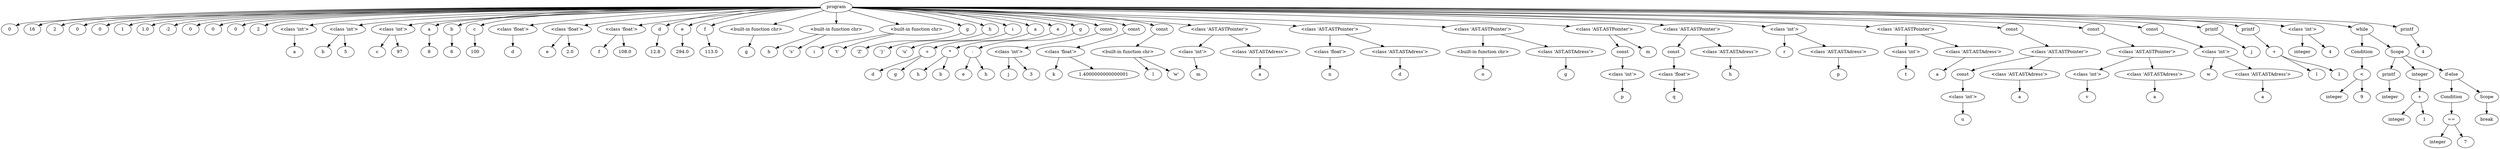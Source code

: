 digraph G { 
"<AST.AST object at 0x0000026DF24D6DC0> (0)"[label="program"]
"<AST.AST object at 0x0000026DF24D6940> (1)"[label="0"]
"<AST.AST object at 0x0000026DF24D6DC0> (0)"->"<AST.AST object at 0x0000026DF24D6940> (1)"
"<AST.AST object at 0x0000026DF24D6250> (1)"[label="16"]
"<AST.AST object at 0x0000026DF24D6DC0> (0)"->"<AST.AST object at 0x0000026DF24D6250> (1)"
"<AST.AST object at 0x0000026DF24D61C0> (1)"[label="2"]
"<AST.AST object at 0x0000026DF24D6DC0> (0)"->"<AST.AST object at 0x0000026DF24D61C0> (1)"
"<AST.AST object at 0x0000026DF24D6310> (1)"[label="0"]
"<AST.AST object at 0x0000026DF24D6DC0> (0)"->"<AST.AST object at 0x0000026DF24D6310> (1)"
"<AST.AST object at 0x0000026DF24D6130> (1)"[label="0"]
"<AST.AST object at 0x0000026DF24D6DC0> (0)"->"<AST.AST object at 0x0000026DF24D6130> (1)"
"<AST.AST object at 0x0000026DF24D1CD0> (1)"[label="1"]
"<AST.AST object at 0x0000026DF24D6DC0> (0)"->"<AST.AST object at 0x0000026DF24D1CD0> (1)"
"<AST.AST object at 0x0000026DF24D1C70> (1)"[label="1.0"]
"<AST.AST object at 0x0000026DF24D6DC0> (0)"->"<AST.AST object at 0x0000026DF24D1C70> (1)"
"<AST.AST object at 0x0000026DF24D1B20> (1)"[label="-2"]
"<AST.AST object at 0x0000026DF24D6DC0> (0)"->"<AST.AST object at 0x0000026DF24D1B20> (1)"
"<AST.AST object at 0x0000026DF24D17F0> (1)"[label="0"]
"<AST.AST object at 0x0000026DF24D6DC0> (0)"->"<AST.AST object at 0x0000026DF24D17F0> (1)"
"<AST.AST object at 0x0000026DF24D1730> (1)"[label="0"]
"<AST.AST object at 0x0000026DF24D6DC0> (0)"->"<AST.AST object at 0x0000026DF24D1730> (1)"
"<AST.AST object at 0x0000026DF24D1610> (1)"[label="0"]
"<AST.AST object at 0x0000026DF24D6DC0> (0)"->"<AST.AST object at 0x0000026DF24D1610> (1)"
"<AST.AST object at 0x0000026DF24D1070> (1)"[label="2"]
"<AST.AST object at 0x0000026DF24D6DC0> (0)"->"<AST.AST object at 0x0000026DF24D1070> (1)"
"<AST.ASTDataType object at 0x0000026DF24D1400> (1)"[label="<class 'int'>"]
"<AST.AST object at 0x0000026DF24D6DC0> (0)"->"<AST.ASTDataType object at 0x0000026DF24D1400> (1)"
"<AST.ASTDataType object at 0x0000026DF24D1400> (1)"[label="<class 'int'>"]
"<AST.ASTVariable object at 0x0000026DF24D10D0> (2)"[label="a"]
"<AST.ASTDataType object at 0x0000026DF24D1400> (1)"->"<AST.ASTVariable object at 0x0000026DF24D10D0> (2)"
"<AST.ASTDataType object at 0x0000026DF24D1460> (1)"[label="<class 'int'>"]
"<AST.AST object at 0x0000026DF24D6DC0> (0)"->"<AST.ASTDataType object at 0x0000026DF24D1460> (1)"
"<AST.ASTDataType object at 0x0000026DF24D1460> (1)"[label="<class 'int'>"]
"<AST.ASTVariable object at 0x0000026DF24D15B0> (2)"[label="b"]
"<AST.ASTDataType object at 0x0000026DF24D1460> (1)"->"<AST.ASTVariable object at 0x0000026DF24D15B0> (2)"
"<AST.AST object at 0x0000026DF24B8B20> (2)"[label="5"]
"<AST.ASTDataType object at 0x0000026DF24D1460> (1)"->"<AST.AST object at 0x0000026DF24B8B20> (2)"
"<AST.ASTDataType object at 0x0000026DF24B86A0> (1)"[label="<class 'int'>"]
"<AST.AST object at 0x0000026DF24D6DC0> (0)"->"<AST.ASTDataType object at 0x0000026DF24B86A0> (1)"
"<AST.ASTDataType object at 0x0000026DF24B86A0> (1)"[label="<class 'int'>"]
"<AST.ASTVariable object at 0x0000026DF24B8FD0> (2)"[label="c"]
"<AST.ASTDataType object at 0x0000026DF24B86A0> (1)"->"<AST.ASTVariable object at 0x0000026DF24B8FD0> (2)"
"<AST.AST object at 0x0000026DF24BCCA0> (2)"[label="97"]
"<AST.ASTDataType object at 0x0000026DF24B86A0> (1)"->"<AST.AST object at 0x0000026DF24BCCA0> (2)"
"<AST.ASTVariable object at 0x0000026DF24BC190> (1)"[label="a"]
"<AST.AST object at 0x0000026DF24D6DC0> (0)"->"<AST.ASTVariable object at 0x0000026DF24BC190> (1)"
"<AST.ASTVariable object at 0x0000026DF24BC190> (1)"[label="a"]
"<AST.AST object at 0x0000026DF24BCD00> (2)"[label="8"]
"<AST.ASTVariable object at 0x0000026DF24BC190> (1)"->"<AST.AST object at 0x0000026DF24BCD00> (2)"
"<AST.ASTVariable object at 0x0000026DF24BC310> (1)"[label="b"]
"<AST.AST object at 0x0000026DF24D6DC0> (0)"->"<AST.ASTVariable object at 0x0000026DF24BC310> (1)"
"<AST.ASTVariable object at 0x0000026DF24BC310> (1)"[label="b"]
"<AST.AST object at 0x0000026DF24BCAC0> (2)"[label="6"]
"<AST.ASTVariable object at 0x0000026DF24BC310> (1)"->"<AST.AST object at 0x0000026DF24BCAC0> (2)"
"<AST.ASTVariable object at 0x0000026DF24BCA00> (1)"[label="c"]
"<AST.AST object at 0x0000026DF24D6DC0> (0)"->"<AST.ASTVariable object at 0x0000026DF24BCA00> (1)"
"<AST.ASTVariable object at 0x0000026DF24BCA00> (1)"[label="c"]
"<AST.AST object at 0x0000026DF24BCB50> (2)"[label="100"]
"<AST.ASTVariable object at 0x0000026DF24BCA00> (1)"->"<AST.AST object at 0x0000026DF24BCB50> (2)"
"<AST.ASTDataType object at 0x0000026DF24BC820> (1)"[label="<class 'float'>"]
"<AST.AST object at 0x0000026DF24D6DC0> (0)"->"<AST.ASTDataType object at 0x0000026DF24BC820> (1)"
"<AST.ASTDataType object at 0x0000026DF24BC820> (1)"[label="<class 'float'>"]
"<AST.ASTVariable object at 0x0000026DF24BCD90> (2)"[label="d"]
"<AST.ASTDataType object at 0x0000026DF24BC820> (1)"->"<AST.ASTVariable object at 0x0000026DF24BCD90> (2)"
"<AST.ASTDataType object at 0x0000026DF24BCE80> (1)"[label="<class 'float'>"]
"<AST.AST object at 0x0000026DF24D6DC0> (0)"->"<AST.ASTDataType object at 0x0000026DF24BCE80> (1)"
"<AST.ASTDataType object at 0x0000026DF24BCE80> (1)"[label="<class 'float'>"]
"<AST.ASTVariable object at 0x0000026DF24BCD60> (2)"[label="e"]
"<AST.ASTDataType object at 0x0000026DF24BCE80> (1)"->"<AST.ASTVariable object at 0x0000026DF24BCD60> (2)"
"<AST.AST object at 0x0000026DF24BC430> (2)"[label="2.0"]
"<AST.ASTDataType object at 0x0000026DF24BCE80> (1)"->"<AST.AST object at 0x0000026DF24BC430> (2)"
"<AST.ASTDataType object at 0x0000026DF24BC160> (1)"[label="<class 'float'>"]
"<AST.AST object at 0x0000026DF24D6DC0> (0)"->"<AST.ASTDataType object at 0x0000026DF24BC160> (1)"
"<AST.ASTDataType object at 0x0000026DF24BC160> (1)"[label="<class 'float'>"]
"<AST.ASTVariable object at 0x0000026DF24BC8B0> (2)"[label="f"]
"<AST.ASTDataType object at 0x0000026DF24BC160> (1)"->"<AST.ASTVariable object at 0x0000026DF24BC8B0> (2)"
"<AST.AST object at 0x0000026DF24BC550> (2)"[label="108.0"]
"<AST.ASTDataType object at 0x0000026DF24BC160> (1)"->"<AST.AST object at 0x0000026DF24BC550> (2)"
"<AST.ASTVariable object at 0x0000026DF24BCC70> (1)"[label="d"]
"<AST.AST object at 0x0000026DF24D6DC0> (0)"->"<AST.ASTVariable object at 0x0000026DF24BCC70> (1)"
"<AST.ASTVariable object at 0x0000026DF24BCC70> (1)"[label="d"]
"<AST.AST object at 0x0000026DF24BC730> (2)"[label="12.8"]
"<AST.ASTVariable object at 0x0000026DF24BCC70> (1)"->"<AST.AST object at 0x0000026DF24BC730> (2)"
"<AST.ASTVariable object at 0x0000026DF24BCC10> (1)"[label="e"]
"<AST.AST object at 0x0000026DF24D6DC0> (0)"->"<AST.ASTVariable object at 0x0000026DF24BCC10> (1)"
"<AST.ASTVariable object at 0x0000026DF24BCC10> (1)"[label="e"]
"<AST.AST object at 0x0000026DF24BC220> (2)"[label="294.0"]
"<AST.ASTVariable object at 0x0000026DF24BCC10> (1)"->"<AST.AST object at 0x0000026DF24BC220> (2)"
"<AST.ASTVariable object at 0x0000026DF24BCD30> (1)"[label="f"]
"<AST.AST object at 0x0000026DF24D6DC0> (0)"->"<AST.ASTVariable object at 0x0000026DF24BCD30> (1)"
"<AST.ASTVariable object at 0x0000026DF24BCD30> (1)"[label="f"]
"<AST.AST object at 0x0000026DF24BCC40> (2)"[label="113.0"]
"<AST.ASTVariable object at 0x0000026DF24BCD30> (1)"->"<AST.AST object at 0x0000026DF24BCC40> (2)"
"<AST.ASTDataType object at 0x0000026DF24BCCD0> (1)"[label="<built-in function chr>"]
"<AST.AST object at 0x0000026DF24D6DC0> (0)"->"<AST.ASTDataType object at 0x0000026DF24BCCD0> (1)"
"<AST.ASTDataType object at 0x0000026DF24BCCD0> (1)"[label="<built-in function chr>"]
"<AST.ASTVariable object at 0x0000026DF24BC850> (2)"[label="g"]
"<AST.ASTDataType object at 0x0000026DF24BCCD0> (1)"->"<AST.ASTVariable object at 0x0000026DF24BC850> (2)"
"<AST.ASTDataType object at 0x0000026DF24BC7F0> (1)"[label="<built-in function chr>"]
"<AST.AST object at 0x0000026DF24D6DC0> (0)"->"<AST.ASTDataType object at 0x0000026DF24BC7F0> (1)"
"<AST.ASTDataType object at 0x0000026DF24BC7F0> (1)"[label="<built-in function chr>"]
"<AST.ASTVariable object at 0x0000026DF24BCEB0> (2)"[label="h"]
"<AST.ASTDataType object at 0x0000026DF24BC7F0> (1)"->"<AST.ASTVariable object at 0x0000026DF24BCEB0> (2)"
"<AST.AST object at 0x0000026DF24BCAF0> (2)"[label="'s'"]
"<AST.ASTDataType object at 0x0000026DF24BC7F0> (1)"->"<AST.AST object at 0x0000026DF24BCAF0> (2)"
"<AST.ASTDataType object at 0x0000026DF24BCA90> (1)"[label="<built-in function chr>"]
"<AST.AST object at 0x0000026DF24D6DC0> (0)"->"<AST.ASTDataType object at 0x0000026DF24BCA90> (1)"
"<AST.ASTDataType object at 0x0000026DF24BCA90> (1)"[label="<built-in function chr>"]
"<AST.ASTVariable object at 0x0000026DF24BC2E0> (2)"[label="i"]
"<AST.ASTDataType object at 0x0000026DF24BCA90> (1)"->"<AST.ASTVariable object at 0x0000026DF24BC2E0> (2)"
"<AST.AST object at 0x0000026DF24BC4F0> (2)"[label="'t'"]
"<AST.ASTDataType object at 0x0000026DF24BCA90> (1)"->"<AST.AST object at 0x0000026DF24BC4F0> (2)"
"<AST.ASTVariable object at 0x0000026DF24D90A0> (1)"[label="g"]
"<AST.AST object at 0x0000026DF24D6DC0> (0)"->"<AST.ASTVariable object at 0x0000026DF24D90A0> (1)"
"<AST.ASTVariable object at 0x0000026DF24D90A0> (1)"[label="g"]
"<AST.AST object at 0x0000026DF24D9100> (2)"[label="'Z'"]
"<AST.ASTVariable object at 0x0000026DF24D90A0> (1)"->"<AST.AST object at 0x0000026DF24D9100> (2)"
"<AST.ASTVariable object at 0x0000026DF24D9160> (1)"[label="h"]
"<AST.AST object at 0x0000026DF24D6DC0> (0)"->"<AST.ASTVariable object at 0x0000026DF24D9160> (1)"
"<AST.ASTVariable object at 0x0000026DF24D9160> (1)"[label="h"]
"<AST.AST object at 0x0000026DF24D9250> (2)"[label="'}'"]
"<AST.ASTVariable object at 0x0000026DF24D9160> (1)"->"<AST.AST object at 0x0000026DF24D9250> (2)"
"<AST.ASTVariable object at 0x0000026DF24D91F0> (1)"[label="i"]
"<AST.AST object at 0x0000026DF24D6DC0> (0)"->"<AST.ASTVariable object at 0x0000026DF24D91F0> (1)"
"<AST.ASTVariable object at 0x0000026DF24D91F0> (1)"[label="i"]
"<AST.AST object at 0x0000026DF24D92B0> (2)"[label="'u'"]
"<AST.ASTVariable object at 0x0000026DF24D91F0> (1)"->"<AST.AST object at 0x0000026DF24D92B0> (2)"
"<AST.ASTVariable object at 0x0000026DF24D9310> (1)"[label="a"]
"<AST.AST object at 0x0000026DF24D6DC0> (0)"->"<AST.ASTVariable object at 0x0000026DF24D9310> (1)"
"<AST.ASTVariable object at 0x0000026DF24D9310> (1)"[label="a"]
"<AST.ASTOperator object at 0x0000026DF24D9430> (2)"[label="+"]
"<AST.ASTVariable object at 0x0000026DF24D9310> (1)"->"<AST.ASTOperator object at 0x0000026DF24D9430> (2)"
"<AST.ASTOperator object at 0x0000026DF24D9430> (2)"[label="+"]
"<AST.ASTVariable object at 0x0000026DF24D9370> (3)"[label="d"]
"<AST.ASTOperator object at 0x0000026DF24D9430> (2)"->"<AST.ASTVariable object at 0x0000026DF24D9370> (3)"
"<AST.ASTVariable object at 0x0000026DF24D93D0> (3)"[label="g"]
"<AST.ASTOperator object at 0x0000026DF24D9430> (2)"->"<AST.ASTVariable object at 0x0000026DF24D93D0> (3)"
"<AST.ASTVariable object at 0x0000026DF24D9490> (1)"[label="e"]
"<AST.AST object at 0x0000026DF24D6DC0> (0)"->"<AST.ASTVariable object at 0x0000026DF24D9490> (1)"
"<AST.ASTVariable object at 0x0000026DF24D9490> (1)"[label="e"]
"<AST.ASTOperator object at 0x0000026DF24D95B0> (2)"[label="*"]
"<AST.ASTVariable object at 0x0000026DF24D9490> (1)"->"<AST.ASTOperator object at 0x0000026DF24D95B0> (2)"
"<AST.ASTOperator object at 0x0000026DF24D95B0> (2)"[label="*"]
"<AST.ASTVariable object at 0x0000026DF24D94F0> (3)"[label="h"]
"<AST.ASTOperator object at 0x0000026DF24D95B0> (2)"->"<AST.ASTVariable object at 0x0000026DF24D94F0> (3)"
"<AST.ASTVariable object at 0x0000026DF24D9550> (3)"[label="b"]
"<AST.ASTOperator object at 0x0000026DF24D95B0> (2)"->"<AST.ASTVariable object at 0x0000026DF24D9550> (3)"
"<AST.ASTVariable object at 0x0000026DF24D9610> (1)"[label="g"]
"<AST.AST object at 0x0000026DF24D6DC0> (0)"->"<AST.ASTVariable object at 0x0000026DF24D9610> (1)"
"<AST.ASTVariable object at 0x0000026DF24D9610> (1)"[label="g"]
"<AST.ASTOperator object at 0x0000026DF24D9730> (2)"[label="-"]
"<AST.ASTVariable object at 0x0000026DF24D9610> (1)"->"<AST.ASTOperator object at 0x0000026DF24D9730> (2)"
"<AST.ASTOperator object at 0x0000026DF24D9730> (2)"[label="-"]
"<AST.ASTVariable object at 0x0000026DF24D9670> (3)"[label="e"]
"<AST.ASTOperator object at 0x0000026DF24D9730> (2)"->"<AST.ASTVariable object at 0x0000026DF24D9670> (3)"
"<AST.ASTVariable object at 0x0000026DF24D96D0> (3)"[label="h"]
"<AST.ASTOperator object at 0x0000026DF24D9730> (2)"->"<AST.ASTVariable object at 0x0000026DF24D96D0> (3)"
"<AST.ASTConst object at 0x0000026DF24D9880> (1)"[label="const"]
"<AST.AST object at 0x0000026DF24D6DC0> (0)"->"<AST.ASTConst object at 0x0000026DF24D9880> (1)"
"<AST.ASTConst object at 0x0000026DF24D9880> (1)"[label="const"]
"<AST.ASTDataType object at 0x0000026DF24D97F0> (2)"[label="<class 'int'>"]
"<AST.ASTConst object at 0x0000026DF24D9880> (1)"->"<AST.ASTDataType object at 0x0000026DF24D97F0> (2)"
"<AST.ASTDataType object at 0x0000026DF24D97F0> (2)"[label="<class 'int'>"]
"<AST.ASTVariable object at 0x0000026DF24D9790> (3)"[label="j"]
"<AST.ASTDataType object at 0x0000026DF24D97F0> (2)"->"<AST.ASTVariable object at 0x0000026DF24D9790> (3)"
"<AST.AST object at 0x0000026DF24D99A0> (3)"[label="3"]
"<AST.ASTDataType object at 0x0000026DF24D97F0> (2)"->"<AST.AST object at 0x0000026DF24D99A0> (3)"
"<AST.ASTConst object at 0x0000026DF24D9B20> (1)"[label="const"]
"<AST.AST object at 0x0000026DF24D6DC0> (0)"->"<AST.ASTConst object at 0x0000026DF24D9B20> (1)"
"<AST.ASTConst object at 0x0000026DF24D9B20> (1)"[label="const"]
"<AST.ASTDataType object at 0x0000026DF24D9A30> (2)"[label="<class 'float'>"]
"<AST.ASTConst object at 0x0000026DF24D9B20> (1)"->"<AST.ASTDataType object at 0x0000026DF24D9A30> (2)"
"<AST.ASTDataType object at 0x0000026DF24D9A30> (2)"[label="<class 'float'>"]
"<AST.ASTVariable object at 0x0000026DF24D9A90> (3)"[label="k"]
"<AST.ASTDataType object at 0x0000026DF24D9A30> (2)"->"<AST.ASTVariable object at 0x0000026DF24D9A90> (3)"
"<AST.AST object at 0x0000026DF24D9C40> (3)"[label="1.4000000000000001"]
"<AST.ASTDataType object at 0x0000026DF24D9A30> (2)"->"<AST.AST object at 0x0000026DF24D9C40> (3)"
"<AST.ASTConst object at 0x0000026DF24D9DC0> (1)"[label="const"]
"<AST.AST object at 0x0000026DF24D6DC0> (0)"->"<AST.ASTConst object at 0x0000026DF24D9DC0> (1)"
"<AST.ASTConst object at 0x0000026DF24D9DC0> (1)"[label="const"]
"<AST.ASTDataType object at 0x0000026DF24D9D30> (2)"[label="<built-in function chr>"]
"<AST.ASTConst object at 0x0000026DF24D9DC0> (1)"->"<AST.ASTDataType object at 0x0000026DF24D9D30> (2)"
"<AST.ASTDataType object at 0x0000026DF24D9D30> (2)"[label="<built-in function chr>"]
"<AST.ASTVariable object at 0x0000026DF24D9CA0> (3)"[label="l"]
"<AST.ASTDataType object at 0x0000026DF24D9D30> (2)"->"<AST.ASTVariable object at 0x0000026DF24D9CA0> (3)"
"<AST.AST object at 0x0000026DF24D9EE0> (3)"[label="'w'"]
"<AST.ASTDataType object at 0x0000026DF24D9D30> (2)"->"<AST.AST object at 0x0000026DF24D9EE0> (3)"
"<AST.ASTPointer object at 0x0000026DF24DB0A0> (1)"[label="<class 'AST.ASTPointer'>"]
"<AST.AST object at 0x0000026DF24D6DC0> (0)"->"<AST.ASTPointer object at 0x0000026DF24DB0A0> (1)"
"<AST.ASTPointer object at 0x0000026DF24DB0A0> (1)"[label="<class 'AST.ASTPointer'>"]
"<AST.ASTDataType object at 0x0000026DF24D9F70> (2)"[label="<class 'int'>"]
"<AST.ASTPointer object at 0x0000026DF24DB0A0> (1)"->"<AST.ASTDataType object at 0x0000026DF24D9F70> (2)"
"<AST.ASTDataType object at 0x0000026DF24D9F70> (2)"[label="<class 'int'>"]
"<AST.ASTVariable object at 0x0000026DF24D9FD0> (3)"[label="m"]
"<AST.ASTDataType object at 0x0000026DF24D9F70> (2)"->"<AST.ASTVariable object at 0x0000026DF24D9FD0> (3)"
"<AST.ASTAdress object at 0x0000026DF24DB160> (2)"[label="<class 'AST.ASTAdress'>"]
"<AST.ASTPointer object at 0x0000026DF24DB0A0> (1)"->"<AST.ASTAdress object at 0x0000026DF24DB160> (2)"
"<AST.ASTAdress object at 0x0000026DF24DB160> (2)"[label="<class 'AST.ASTAdress'>"]
"<AST.ASTVariable object at 0x0000026DF24DB130> (3)"[label="a"]
"<AST.ASTAdress object at 0x0000026DF24DB160> (2)"->"<AST.ASTVariable object at 0x0000026DF24DB130> (3)"
"<AST.ASTPointer object at 0x0000026DF24DB2E0> (1)"[label="<class 'AST.ASTPointer'>"]
"<AST.AST object at 0x0000026DF24D6DC0> (0)"->"<AST.ASTPointer object at 0x0000026DF24DB2E0> (1)"
"<AST.ASTPointer object at 0x0000026DF24DB2E0> (1)"[label="<class 'AST.ASTPointer'>"]
"<AST.ASTDataType object at 0x0000026DF24DB2B0> (2)"[label="<class 'float'>"]
"<AST.ASTPointer object at 0x0000026DF24DB2E0> (1)"->"<AST.ASTDataType object at 0x0000026DF24DB2B0> (2)"
"<AST.ASTDataType object at 0x0000026DF24DB2B0> (2)"[label="<class 'float'>"]
"<AST.ASTVariable object at 0x0000026DF24DB1C0> (3)"[label="n"]
"<AST.ASTDataType object at 0x0000026DF24DB2B0> (2)"->"<AST.ASTVariable object at 0x0000026DF24DB1C0> (3)"
"<AST.ASTAdress object at 0x0000026DF24DB3A0> (2)"[label="<class 'AST.ASTAdress'>"]
"<AST.ASTPointer object at 0x0000026DF24DB2E0> (1)"->"<AST.ASTAdress object at 0x0000026DF24DB3A0> (2)"
"<AST.ASTAdress object at 0x0000026DF24DB3A0> (2)"[label="<class 'AST.ASTAdress'>"]
"<AST.ASTVariable object at 0x0000026DF24DB370> (3)"[label="d"]
"<AST.ASTAdress object at 0x0000026DF24DB3A0> (2)"->"<AST.ASTVariable object at 0x0000026DF24DB370> (3)"
"<AST.ASTPointer object at 0x0000026DF24DB520> (1)"[label="<class 'AST.ASTPointer'>"]
"<AST.AST object at 0x0000026DF24D6DC0> (0)"->"<AST.ASTPointer object at 0x0000026DF24DB520> (1)"
"<AST.ASTPointer object at 0x0000026DF24DB520> (1)"[label="<class 'AST.ASTPointer'>"]
"<AST.ASTDataType object at 0x0000026DF24DB460> (2)"[label="<built-in function chr>"]
"<AST.ASTPointer object at 0x0000026DF24DB520> (1)"->"<AST.ASTDataType object at 0x0000026DF24DB460> (2)"
"<AST.ASTDataType object at 0x0000026DF24DB460> (2)"[label="<built-in function chr>"]
"<AST.ASTVariable object at 0x0000026DF24DB400> (3)"[label="o"]
"<AST.ASTDataType object at 0x0000026DF24DB460> (2)"->"<AST.ASTVariable object at 0x0000026DF24DB400> (3)"
"<AST.ASTAdress object at 0x0000026DF24DB5E0> (2)"[label="<class 'AST.ASTAdress'>"]
"<AST.ASTPointer object at 0x0000026DF24DB520> (1)"->"<AST.ASTAdress object at 0x0000026DF24DB5E0> (2)"
"<AST.ASTAdress object at 0x0000026DF24DB5E0> (2)"[label="<class 'AST.ASTAdress'>"]
"<AST.ASTVariable object at 0x0000026DF24DB5B0> (3)"[label="g"]
"<AST.ASTAdress object at 0x0000026DF24DB5E0> (2)"->"<AST.ASTVariable object at 0x0000026DF24DB5B0> (3)"
"<AST.ASTPointer object at 0x0000026DF24DB7F0> (1)"[label="<class 'AST.ASTPointer'>"]
"<AST.AST object at 0x0000026DF24D6DC0> (0)"->"<AST.ASTPointer object at 0x0000026DF24DB7F0> (1)"
"<AST.ASTPointer object at 0x0000026DF24DB7F0> (1)"[label="<class 'AST.ASTPointer'>"]
"<AST.ASTConst object at 0x0000026DF24DB760> (2)"[label="const"]
"<AST.ASTPointer object at 0x0000026DF24DB7F0> (1)"->"<AST.ASTConst object at 0x0000026DF24DB760> (2)"
"<AST.ASTConst object at 0x0000026DF24DB760> (2)"[label="const"]
"<AST.ASTDataType object at 0x0000026DF24DB730> (3)"[label="<class 'int'>"]
"<AST.ASTConst object at 0x0000026DF24DB760> (2)"->"<AST.ASTDataType object at 0x0000026DF24DB730> (3)"
"<AST.ASTDataType object at 0x0000026DF24DB730> (3)"[label="<class 'int'>"]
"<AST.ASTVariable object at 0x0000026DF24DB640> (4)"[label="p"]
"<AST.ASTDataType object at 0x0000026DF24DB730> (3)"->"<AST.ASTVariable object at 0x0000026DF24DB640> (4)"
"<AST.ASTVariable object at 0x0000026DF24DB820> (2)"[label="m"]
"<AST.ASTPointer object at 0x0000026DF24DB7F0> (1)"->"<AST.ASTVariable object at 0x0000026DF24DB820> (2)"
"<AST.ASTPointer object at 0x0000026DF24DBA30> (1)"[label="<class 'AST.ASTPointer'>"]
"<AST.AST object at 0x0000026DF24D6DC0> (0)"->"<AST.ASTPointer object at 0x0000026DF24DBA30> (1)"
"<AST.ASTPointer object at 0x0000026DF24DBA30> (1)"[label="<class 'AST.ASTPointer'>"]
"<AST.ASTConst object at 0x0000026DF24DB9A0> (2)"[label="const"]
"<AST.ASTPointer object at 0x0000026DF24DBA30> (1)"->"<AST.ASTConst object at 0x0000026DF24DB9A0> (2)"
"<AST.ASTConst object at 0x0000026DF24DB9A0> (2)"[label="const"]
"<AST.ASTDataType object at 0x0000026DF24DB970> (3)"[label="<class 'float'>"]
"<AST.ASTConst object at 0x0000026DF24DB9A0> (2)"->"<AST.ASTDataType object at 0x0000026DF24DB970> (3)"
"<AST.ASTDataType object at 0x0000026DF24DB970> (3)"[label="<class 'float'>"]
"<AST.ASTVariable object at 0x0000026DF24DB880> (4)"[label="q"]
"<AST.ASTDataType object at 0x0000026DF24DB970> (3)"->"<AST.ASTVariable object at 0x0000026DF24DB880> (4)"
"<AST.ASTAdress object at 0x0000026DF24DBAC0> (2)"[label="<class 'AST.ASTAdress'>"]
"<AST.ASTPointer object at 0x0000026DF24DBA30> (1)"->"<AST.ASTAdress object at 0x0000026DF24DBAC0> (2)"
"<AST.ASTAdress object at 0x0000026DF24DBAC0> (2)"[label="<class 'AST.ASTAdress'>"]
"<AST.ASTVariable object at 0x0000026DF24DBA60> (3)"[label="h"]
"<AST.ASTAdress object at 0x0000026DF24DBAC0> (2)"->"<AST.ASTVariable object at 0x0000026DF24DBA60> (3)"
"<AST.ASTDataType object at 0x0000026DF24DBBB0> (1)"[label="<class 'int'>"]
"<AST.AST object at 0x0000026DF24D6DC0> (0)"->"<AST.ASTDataType object at 0x0000026DF24DBBB0> (1)"
"<AST.ASTDataType object at 0x0000026DF24DBBB0> (1)"[label="<class 'int'>"]
"<AST.ASTVariable object at 0x0000026DF24DBB20> (2)"[label="r"]
"<AST.ASTDataType object at 0x0000026DF24DBBB0> (1)"->"<AST.ASTVariable object at 0x0000026DF24DBB20> (2)"
"<AST.ASTAdress object at 0x0000026DF24DBCD0> (2)"[label="<class 'AST.ASTAdress'>"]
"<AST.ASTDataType object at 0x0000026DF24DBBB0> (1)"->"<AST.ASTAdress object at 0x0000026DF24DBCD0> (2)"
"<AST.ASTAdress object at 0x0000026DF24DBCD0> (2)"[label="<class 'AST.ASTAdress'>"]
"<AST.ASTVariable object at 0x0000026DF24DBC40> (3)"[label="p"]
"<AST.ASTAdress object at 0x0000026DF24DBCD0> (2)"->"<AST.ASTVariable object at 0x0000026DF24DBC40> (3)"
"<AST.ASTPointer object at 0x0000026DF24DBDC0> (1)"[label="<class 'AST.ASTPointer'>"]
"<AST.AST object at 0x0000026DF24D6DC0> (0)"->"<AST.ASTPointer object at 0x0000026DF24DBDC0> (1)"
"<AST.ASTPointer object at 0x0000026DF24DBDC0> (1)"[label="<class 'AST.ASTPointer'>"]
"<AST.ASTDataType object at 0x0000026DF24DBD60> (2)"[label="<class 'int'>"]
"<AST.ASTPointer object at 0x0000026DF24DBDC0> (1)"->"<AST.ASTDataType object at 0x0000026DF24DBD60> (2)"
"<AST.ASTDataType object at 0x0000026DF24DBD60> (2)"[label="<class 'int'>"]
"<AST.ASTVariable object at 0x0000026DF24DBD00> (3)"[label="t"]
"<AST.ASTDataType object at 0x0000026DF24DBD60> (2)"->"<AST.ASTVariable object at 0x0000026DF24DBD00> (3)"
"<AST.ASTAdress object at 0x0000026DF24DBEE0> (2)"[label="<class 'AST.ASTAdress'>"]
"<AST.ASTPointer object at 0x0000026DF24DBDC0> (1)"->"<AST.ASTAdress object at 0x0000026DF24DBEE0> (2)"
"<AST.ASTAdress object at 0x0000026DF24DBEE0> (2)"[label="<class 'AST.ASTAdress'>"]
"<AST.ASTVariable object at 0x0000026DF24DBEB0> (3)"[label="a"]
"<AST.ASTAdress object at 0x0000026DF24DBEE0> (2)"->"<AST.ASTVariable object at 0x0000026DF24DBEB0> (3)"
"<AST.ASTConst object at 0x0000026DF24E4160> (1)"[label="const"]
"<AST.AST object at 0x0000026DF24D6DC0> (0)"->"<AST.ASTConst object at 0x0000026DF24E4160> (1)"
"<AST.ASTConst object at 0x0000026DF24E4160> (1)"[label="const"]
"<AST.ASTPointer object at 0x0000026DF24E4130> (2)"[label="<class 'AST.ASTPointer'>"]
"<AST.ASTConst object at 0x0000026DF24E4160> (1)"->"<AST.ASTPointer object at 0x0000026DF24E4130> (2)"
"<AST.ASTPointer object at 0x0000026DF24E4130> (2)"[label="<class 'AST.ASTPointer'>"]
"<AST.ASTConst object at 0x0000026DF24E40A0> (3)"[label="const"]
"<AST.ASTPointer object at 0x0000026DF24E4130> (2)"->"<AST.ASTConst object at 0x0000026DF24E40A0> (3)"
"<AST.ASTConst object at 0x0000026DF24E40A0> (3)"[label="const"]
"<AST.ASTDataType object at 0x0000026DF24DBFA0> (4)"[label="<class 'int'>"]
"<AST.ASTConst object at 0x0000026DF24E40A0> (3)"->"<AST.ASTDataType object at 0x0000026DF24DBFA0> (4)"
"<AST.ASTDataType object at 0x0000026DF24DBFA0> (4)"[label="<class 'int'>"]
"<AST.ASTVariable object at 0x0000026DF24DBF40> (5)"[label="u"]
"<AST.ASTDataType object at 0x0000026DF24DBFA0> (4)"->"<AST.ASTVariable object at 0x0000026DF24DBF40> (5)"
"<AST.ASTAdress object at 0x0000026DF24E42B0> (3)"[label="<class 'AST.ASTAdress'>"]
"<AST.ASTPointer object at 0x0000026DF24E4130> (2)"->"<AST.ASTAdress object at 0x0000026DF24E42B0> (3)"
"<AST.ASTAdress object at 0x0000026DF24E42B0> (3)"[label="<class 'AST.ASTAdress'>"]
"<AST.ASTVariable object at 0x0000026DF24E41C0> (4)"[label="a"]
"<AST.ASTAdress object at 0x0000026DF24E42B0> (3)"->"<AST.ASTVariable object at 0x0000026DF24E41C0> (4)"
"<AST.ASTConst object at 0x0000026DF24E4430> (1)"[label="const"]
"<AST.AST object at 0x0000026DF24D6DC0> (0)"->"<AST.ASTConst object at 0x0000026DF24E4430> (1)"
"<AST.ASTConst object at 0x0000026DF24E4430> (1)"[label="const"]
"<AST.ASTPointer object at 0x0000026DF24E43A0> (2)"[label="<class 'AST.ASTPointer'>"]
"<AST.ASTConst object at 0x0000026DF24E4430> (1)"->"<AST.ASTPointer object at 0x0000026DF24E43A0> (2)"
"<AST.ASTPointer object at 0x0000026DF24E43A0> (2)"[label="<class 'AST.ASTPointer'>"]
"<AST.ASTDataType object at 0x0000026DF24E4310> (3)"[label="<class 'int'>"]
"<AST.ASTPointer object at 0x0000026DF24E43A0> (2)"->"<AST.ASTDataType object at 0x0000026DF24E4310> (3)"
"<AST.ASTDataType object at 0x0000026DF24E4310> (3)"[label="<class 'int'>"]
"<AST.ASTVariable object at 0x0000026DF24E4250> (4)"[label="v"]
"<AST.ASTDataType object at 0x0000026DF24E4310> (3)"->"<AST.ASTVariable object at 0x0000026DF24E4250> (4)"
"<AST.ASTAdress object at 0x0000026DF24E44C0> (3)"[label="<class 'AST.ASTAdress'>"]
"<AST.ASTPointer object at 0x0000026DF24E43A0> (2)"->"<AST.ASTAdress object at 0x0000026DF24E44C0> (3)"
"<AST.ASTAdress object at 0x0000026DF24E44C0> (3)"[label="<class 'AST.ASTAdress'>"]
"<AST.ASTVariable object at 0x0000026DF24E4460> (4)"[label="a"]
"<AST.ASTAdress object at 0x0000026DF24E44C0> (3)"->"<AST.ASTVariable object at 0x0000026DF24E4460> (4)"
"<AST.ASTConst object at 0x0000026DF24DBBE0> (1)"[label="const"]
"<AST.AST object at 0x0000026DF24D6DC0> (0)"->"<AST.ASTConst object at 0x0000026DF24DBBE0> (1)"
"<AST.ASTConst object at 0x0000026DF24DBBE0> (1)"[label="const"]
"<AST.ASTDataType object at 0x0000026DF24E4550> (2)"[label="<class 'int'>"]
"<AST.ASTConst object at 0x0000026DF24DBBE0> (1)"->"<AST.ASTDataType object at 0x0000026DF24E4550> (2)"
"<AST.ASTDataType object at 0x0000026DF24E4550> (2)"[label="<class 'int'>"]
"<AST.ASTVariable object at 0x0000026DF24E45B0> (3)"[label="w"]
"<AST.ASTDataType object at 0x0000026DF24E4550> (2)"->"<AST.ASTVariable object at 0x0000026DF24E45B0> (3)"
"<AST.ASTAdress object at 0x0000026DF24DB220> (3)"[label="<class 'AST.ASTAdress'>"]
"<AST.ASTDataType object at 0x0000026DF24E4550> (2)"->"<AST.ASTAdress object at 0x0000026DF24DB220> (3)"
"<AST.ASTAdress object at 0x0000026DF24DB220> (3)"[label="<class 'AST.ASTAdress'>"]
"<AST.ASTVariable object at 0x0000026DF24DB490> (4)"[label="a"]
"<AST.ASTAdress object at 0x0000026DF24DB220> (3)"->"<AST.ASTVariable object at 0x0000026DF24DB490> (4)"
"<AST.ASTPrintf object at 0x0000026DF24D9D60> (1)"[label="printf"]
"<AST.AST object at 0x0000026DF24D6DC0> (0)"->"<AST.ASTPrintf object at 0x0000026DF24D9D60> (1)"
"<AST.ASTPrintf object at 0x0000026DF24D9D60> (1)"[label="printf"]
"<AST.ASTVariable object at 0x0000026DF24D9AC0> (2)"[label="j"]
"<AST.ASTPrintf object at 0x0000026DF24D9D60> (1)"->"<AST.ASTVariable object at 0x0000026DF24D9AC0> (2)"
"<AST.ASTPrintf object at 0x0000026DF24BC880> (1)"[label="printf"]
"<AST.AST object at 0x0000026DF24D6DC0> (0)"->"<AST.ASTPrintf object at 0x0000026DF24BC880> (1)"
"<AST.ASTPrintf object at 0x0000026DF24BC880> (1)"[label="printf"]
"<AST.ASTOperator object at 0x0000026DF24D1370> (2)"[label="+"]
"<AST.ASTPrintf object at 0x0000026DF24BC880> (1)"->"<AST.ASTOperator object at 0x0000026DF24D1370> (2)"
"<AST.ASTOperator object at 0x0000026DF24D1370> (2)"[label="+"]
"<AST.ASTVariable object at 0x0000026DF24BC520> (3)"[label="l"]
"<AST.ASTOperator object at 0x0000026DF24D1370> (2)"->"<AST.ASTVariable object at 0x0000026DF24BC520> (3)"
"<AST.AST object at 0x0000026DF24BC400> (3)"[label="1"]
"<AST.ASTOperator object at 0x0000026DF24D1370> (2)"->"<AST.AST object at 0x0000026DF24BC400> (3)"
"<AST.ASTDataType object at 0x0000026DF24E4610> (1)"[label="<class 'int'>"]
"<AST.AST object at 0x0000026DF24D6DC0> (0)"->"<AST.ASTDataType object at 0x0000026DF24E4610> (1)"
"<AST.ASTDataType object at 0x0000026DF24E4610> (1)"[label="<class 'int'>"]
"<AST.ASTVariable object at 0x0000026DF24E45E0> (2)"[label="integer"]
"<AST.ASTDataType object at 0x0000026DF24E4610> (1)"->"<AST.ASTVariable object at 0x0000026DF24E45E0> (2)"
"<AST.AST object at 0x0000026DF24E46A0> (2)"[label="4"]
"<AST.ASTDataType object at 0x0000026DF24E4610> (1)"->"<AST.AST object at 0x0000026DF24E46A0> (2)"
"<AST.ASTWhile object at 0x0000026DF24E4730> (1)"[label="while"]
"<AST.AST object at 0x0000026DF24D6DC0> (0)"->"<AST.ASTWhile object at 0x0000026DF24E4730> (1)"
"<AST.ASTWhile object at 0x0000026DF24E4730> (1)"[label="while"]
"<AST.ASTCondition object at 0x0000026DF24E4760> (2)"[label="Condition"]
"<AST.ASTWhile object at 0x0000026DF24E4730> (1)"->"<AST.ASTCondition object at 0x0000026DF24E4760> (2)"
"<AST.ASTCondition object at 0x0000026DF24E4760> (2)"[label="Condition"]
"<AST.ASTOperator object at 0x0000026DF24E4850> (3)"[label="<"]
"<AST.ASTCondition object at 0x0000026DF24E4760> (2)"->"<AST.ASTOperator object at 0x0000026DF24E4850> (3)"
"<AST.ASTOperator object at 0x0000026DF24E4850> (3)"[label="<"]
"<AST.ASTVariable object at 0x0000026DF24E47C0> (4)"[label="integer"]
"<AST.ASTOperator object at 0x0000026DF24E4850> (3)"->"<AST.ASTVariable object at 0x0000026DF24E47C0> (4)"
"<AST.AST object at 0x0000026DF24E47F0> (4)"[label="9"]
"<AST.ASTOperator object at 0x0000026DF24E4850> (3)"->"<AST.AST object at 0x0000026DF24E47F0> (4)"
"<AST.ASTScope object at 0x0000026DF24E48E0> (2)"[label="Scope"]
"<AST.ASTWhile object at 0x0000026DF24E4730> (1)"->"<AST.ASTScope object at 0x0000026DF24E48E0> (2)"
"<AST.ASTScope object at 0x0000026DF24E48E0> (2)"[label="Scope"]
"<AST.ASTPrintf object at 0x0000026DF24E4970> (3)"[label="printf"]
"<AST.ASTScope object at 0x0000026DF24E48E0> (2)"->"<AST.ASTPrintf object at 0x0000026DF24E4970> (3)"
"<AST.ASTPrintf object at 0x0000026DF24E4970> (3)"[label="printf"]
"<AST.ASTVariable object at 0x0000026DF24E49D0> (4)"[label="integer"]
"<AST.ASTPrintf object at 0x0000026DF24E4970> (3)"->"<AST.ASTVariable object at 0x0000026DF24E49D0> (4)"
"<AST.ASTVariable object at 0x0000026DF24E4B50> (3)"[label="integer"]
"<AST.ASTScope object at 0x0000026DF24E48E0> (2)"->"<AST.ASTVariable object at 0x0000026DF24E4B50> (3)"
"<AST.ASTVariable object at 0x0000026DF24E4B50> (3)"[label="integer"]
"<AST.ASTOperator object at 0x0000026DF24E4AF0> (4)"[label="+"]
"<AST.ASTVariable object at 0x0000026DF24E4B50> (3)"->"<AST.ASTOperator object at 0x0000026DF24E4AF0> (4)"
"<AST.ASTOperator object at 0x0000026DF24E4AF0> (4)"[label="+"]
"<AST.ASTVariable object at 0x0000026DF24E4A30> (5)"[label="integer"]
"<AST.ASTOperator object at 0x0000026DF24E4AF0> (4)"->"<AST.ASTVariable object at 0x0000026DF24E4A30> (5)"
"<AST.AST object at 0x0000026DF24E4A90> (5)"[label="1"]
"<AST.ASTOperator object at 0x0000026DF24E4AF0> (4)"->"<AST.AST object at 0x0000026DF24E4A90> (5)"
"<AST.ASTIfElse object at 0x0000026DF24E4BB0> (3)"[label="if-else"]
"<AST.ASTScope object at 0x0000026DF24E48E0> (2)"->"<AST.ASTIfElse object at 0x0000026DF24E4BB0> (3)"
"<AST.ASTIfElse object at 0x0000026DF24E4BB0> (3)"[label="if-else"]
"<AST.ASTCondition object at 0x0000026DF24E4C10> (4)"[label="Condition"]
"<AST.ASTIfElse object at 0x0000026DF24E4BB0> (3)"->"<AST.ASTCondition object at 0x0000026DF24E4C10> (4)"
"<AST.ASTCondition object at 0x0000026DF24E4C10> (4)"[label="Condition"]
"<AST.ASTOperator object at 0x0000026DF24E4D30> (5)"[label="=="]
"<AST.ASTCondition object at 0x0000026DF24E4C10> (4)"->"<AST.ASTOperator object at 0x0000026DF24E4D30> (5)"
"<AST.ASTOperator object at 0x0000026DF24E4D30> (5)"[label="=="]
"<AST.ASTVariable object at 0x0000026DF24E4C70> (6)"[label="integer"]
"<AST.ASTOperator object at 0x0000026DF24E4D30> (5)"->"<AST.ASTVariable object at 0x0000026DF24E4C70> (6)"
"<AST.AST object at 0x0000026DF24E4CD0> (6)"[label="7"]
"<AST.ASTOperator object at 0x0000026DF24E4D30> (5)"->"<AST.AST object at 0x0000026DF24E4CD0> (6)"
"<AST.ASTScope object at 0x0000026DF24E4D90> (4)"[label="Scope"]
"<AST.ASTIfElse object at 0x0000026DF24E4BB0> (3)"->"<AST.ASTScope object at 0x0000026DF24E4D90> (4)"
"<AST.ASTScope object at 0x0000026DF24E4D90> (4)"[label="Scope"]
"<AST.ASTOneTokenStatement object at 0x0000026DF24E4E20> (5)"[label="break"]
"<AST.ASTScope object at 0x0000026DF24E4D90> (4)"->"<AST.ASTOneTokenStatement object at 0x0000026DF24E4E20> (5)"
"<AST.ASTPrintf object at 0x0000026DF24E4940> (1)"[label="printf"]
"<AST.AST object at 0x0000026DF24D6DC0> (0)"->"<AST.ASTPrintf object at 0x0000026DF24E4940> (1)"
"<AST.ASTPrintf object at 0x0000026DF24E4940> (1)"[label="printf"]
"<AST.AST object at 0x0000026DF24E4E80> (2)"[label="4"]
"<AST.ASTPrintf object at 0x0000026DF24E4940> (1)"->"<AST.AST object at 0x0000026DF24E4E80> (2)"
}